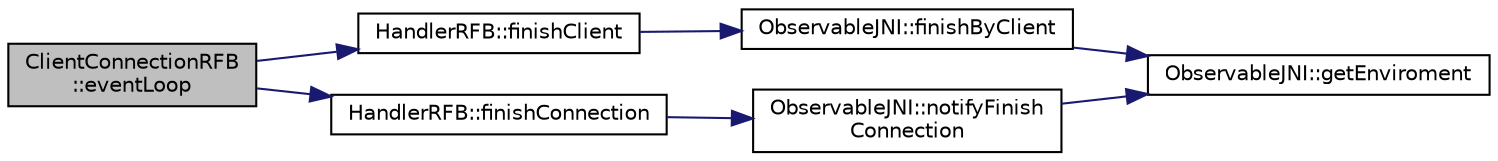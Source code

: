 digraph "ClientConnectionRFB::eventLoop"
{
  edge [fontname="Helvetica",fontsize="10",labelfontname="Helvetica",labelfontsize="10"];
  node [fontname="Helvetica",fontsize="10",shape=record];
  rankdir="LR";
  Node1 [label="ClientConnectionRFB\l::eventLoop",height=0.2,width=0.4,color="black", fillcolor="grey75", style="filled" fontcolor="black"];
  Node1 -> Node2 [color="midnightblue",fontsize="10",style="solid"];
  Node2 [label="HandlerRFB::finishClient",height=0.2,width=0.4,color="black", fillcolor="white", style="filled",URL="$classHandlerRFB.html#ab00b49e201ac9eade5824b8d9b27709e"];
  Node2 -> Node3 [color="midnightblue",fontsize="10",style="solid"];
  Node3 [label="ObservableJNI::finishByClient",height=0.2,width=0.4,color="black", fillcolor="white", style="filled",URL="$classObservableJNI.html#a912cb33f317c7c875ee85f9ccf9a8a4d"];
  Node3 -> Node4 [color="midnightblue",fontsize="10",style="solid"];
  Node4 [label="ObservableJNI::getEnviroment",height=0.2,width=0.4,color="black", fillcolor="white", style="filled",URL="$classObservableJNI.html#aa585114e66e7531e738a0be9669bceab",tooltip="Coloca el entorno de ejecucion de java al hilo actual."];
  Node1 -> Node5 [color="midnightblue",fontsize="10",style="solid"];
  Node5 [label="HandlerRFB::finishConnection",height=0.2,width=0.4,color="black", fillcolor="white", style="filled",URL="$classHandlerRFB.html#acf7030c8441d5aacac10e014460ec59e"];
  Node5 -> Node6 [color="midnightblue",fontsize="10",style="solid"];
  Node6 [label="ObservableJNI::notifyFinish\lConnection",height=0.2,width=0.4,color="black", fillcolor="white", style="filled",URL="$classObservableJNI.html#a5356d8a9177f5ebc4c9d7d583a68b345"];
  Node6 -> Node4 [color="midnightblue",fontsize="10",style="solid"];
}
